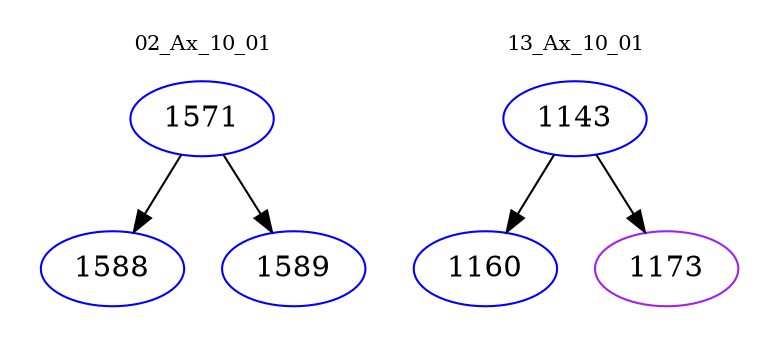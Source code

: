 digraph{
subgraph cluster_0 {
color = white
label = "02_Ax_10_01";
fontsize=10;
T0_1571 [label="1571", color="blue"]
T0_1571 -> T0_1588 [color="black"]
T0_1588 [label="1588", color="blue"]
T0_1571 -> T0_1589 [color="black"]
T0_1589 [label="1589", color="blue"]
}
subgraph cluster_1 {
color = white
label = "13_Ax_10_01";
fontsize=10;
T1_1143 [label="1143", color="blue"]
T1_1143 -> T1_1160 [color="black"]
T1_1160 [label="1160", color="blue"]
T1_1143 -> T1_1173 [color="black"]
T1_1173 [label="1173", color="purple"]
}
}
